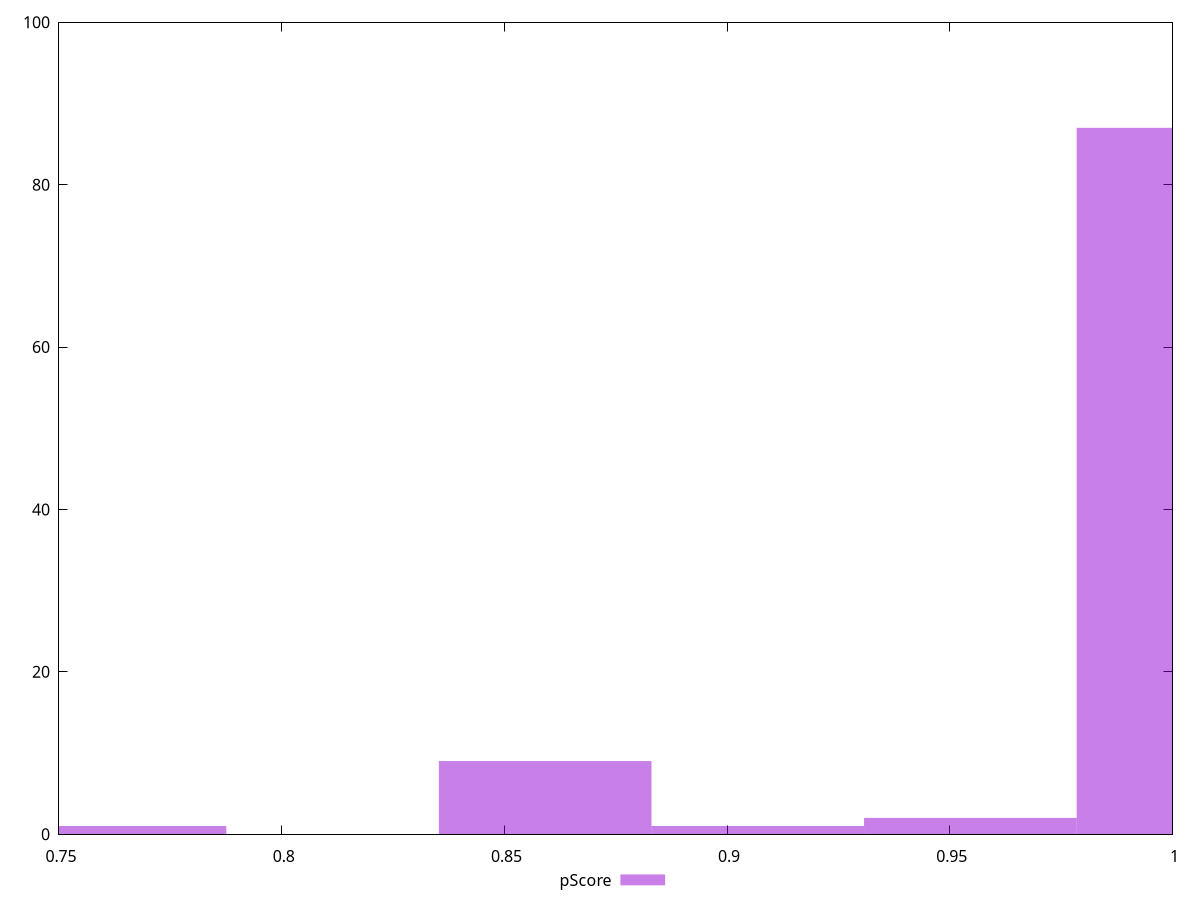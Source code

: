 reset

$pScore <<EOF
1.0023464788249932 87
0.8591541247071369 9
0.7636925552952328 1
0.906884909413089 1
0.954615694119041 2
EOF

set key outside below
set boxwidth 0.04773078470595205
set xrange [0.75:1]
set yrange [0:100]
set trange [0:100]
set style fill transparent solid 0.5 noborder
set terminal svg size 640, 490 enhanced background rgb 'white'
set output "reprap/unminified-javascript/samples/pages+cached+noexternal/pScore/histogram.svg"

plot $pScore title "pScore" with boxes

reset
